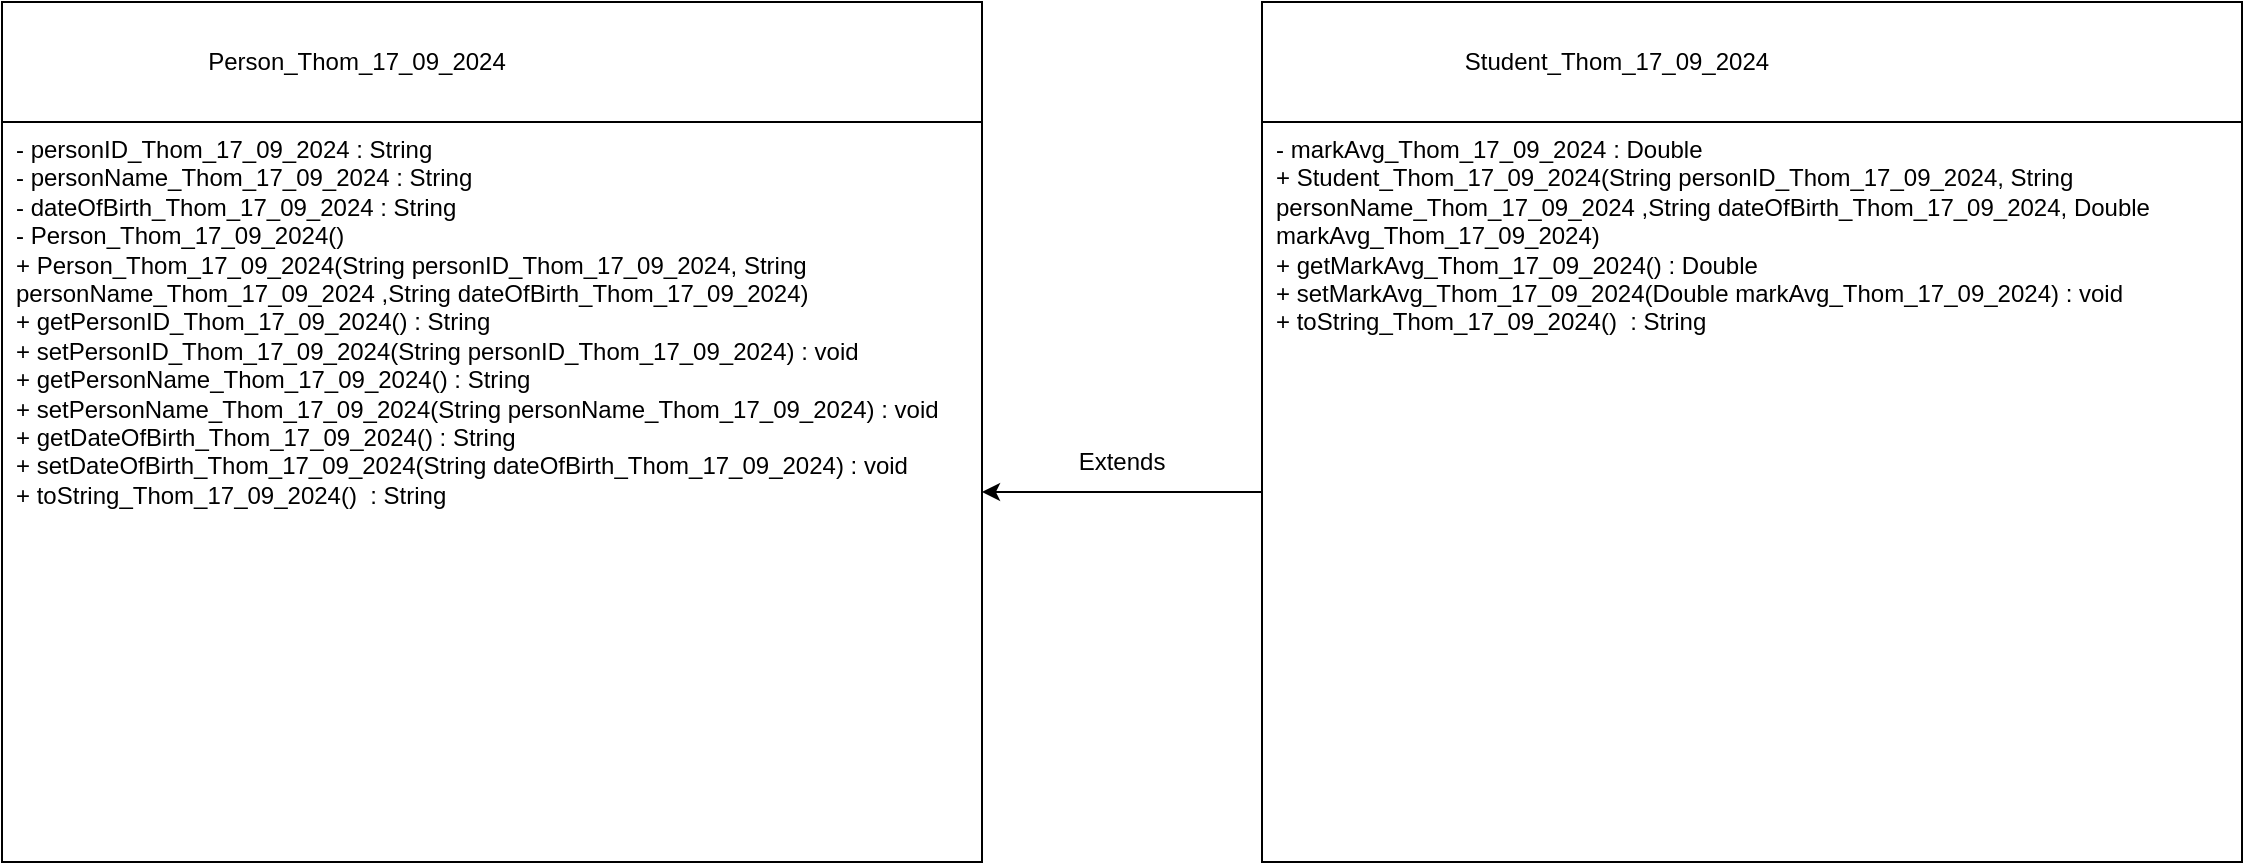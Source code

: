 <mxfile version="24.7.14">
  <diagram name="Trang-1" id="aXrVIZnBGIT7LerLcOTE">
    <mxGraphModel dx="1024" dy="503" grid="1" gridSize="10" guides="1" tooltips="1" connect="1" arrows="1" fold="1" page="1" pageScale="1" pageWidth="827" pageHeight="1169" math="0" shadow="0">
      <root>
        <mxCell id="0" />
        <mxCell id="1" parent="0" />
        <mxCell id="Kmvjv3kBQGAHPP00dv3X-1" value="" style="rounded=0;whiteSpace=wrap;html=1;" vertex="1" parent="1">
          <mxGeometry x="70" y="50" width="490" height="60" as="geometry" />
        </mxCell>
        <mxCell id="Kmvjv3kBQGAHPP00dv3X-2" value="" style="rounded=0;whiteSpace=wrap;html=1;" vertex="1" parent="1">
          <mxGeometry x="70" y="110" width="490" height="370" as="geometry" />
        </mxCell>
        <mxCell id="Kmvjv3kBQGAHPP00dv3X-3" value="Person_Thom_17_09_2024" style="text;html=1;align=center;verticalAlign=middle;whiteSpace=wrap;rounded=0;" vertex="1" parent="1">
          <mxGeometry x="165" y="62.5" width="165" height="35" as="geometry" />
        </mxCell>
        <mxCell id="Kmvjv3kBQGAHPP00dv3X-4" value="- personID&lt;span style=&quot;text-align: center;&quot;&gt;_Thom_17_09_2024 : String&amp;nbsp;&lt;/span&gt;&lt;div&gt;&lt;span style=&quot;text-align: center;&quot;&gt;- personName&lt;/span&gt;&lt;span style=&quot;text-align: center; background-color: initial;&quot;&gt;_Thom_17_09_2024 : String&amp;nbsp;&lt;/span&gt;&lt;/div&gt;&lt;div&gt;&lt;span style=&quot;text-align: center; background-color: initial;&quot;&gt;- dateOfBirth&lt;/span&gt;&lt;span style=&quot;text-align: center; background-color: initial;&quot;&gt;_Thom_17_09_2024 : String&amp;nbsp;&lt;/span&gt;&lt;/div&gt;&lt;div&gt;&lt;span style=&quot;text-align: center; background-color: initial;&quot;&gt;- Person&lt;/span&gt;&lt;span style=&quot;text-align: center; background-color: initial;&quot;&gt;_Thom_17_09_2024()&amp;nbsp;&lt;/span&gt;&lt;/div&gt;&lt;div&gt;+ Person&lt;span style=&quot;text-align: center; background-color: initial;&quot;&gt;_Thom_17_09_2024(String personID&lt;/span&gt;&lt;span style=&quot;text-align: center; background-color: initial;&quot;&gt;_Thom_17_09_2024&lt;/span&gt;&lt;span style=&quot;background-color: initial; text-align: center;&quot;&gt;, String personName&lt;/span&gt;&lt;span style=&quot;text-align: center; background-color: initial;&quot;&gt;_Thom_17_09_2024&lt;/span&gt;&lt;span style=&quot;background-color: initial; text-align: center;&quot;&gt;&amp;nbsp;,String dateOfBirth&lt;/span&gt;&lt;span style=&quot;text-align: center; background-color: initial;&quot;&gt;_Thom_17_09_2024&lt;/span&gt;&lt;span style=&quot;background-color: initial; text-align: center;&quot;&gt;)&lt;/span&gt;&lt;/div&gt;&lt;div&gt;&lt;span style=&quot;text-align: center; background-color: initial;&quot;&gt;+ getPersonID&lt;/span&gt;&lt;span style=&quot;text-align: center; background-color: initial;&quot;&gt;_Thom_17_09_2024() : String&amp;nbsp;&lt;/span&gt;&lt;/div&gt;&lt;div&gt;&lt;span style=&quot;text-align: center; background-color: initial;&quot;&gt;+ setPersonID&lt;/span&gt;&lt;span style=&quot;text-align: center; background-color: initial;&quot;&gt;_Thom_17_09_2024(String personID&lt;/span&gt;&lt;span style=&quot;text-align: center; background-color: initial;&quot;&gt;_Thom_17_09_2024&lt;/span&gt;&lt;span style=&quot;background-color: initial; text-align: center;&quot;&gt;) : void&lt;/span&gt;&lt;/div&gt;&lt;div&gt;&lt;span style=&quot;background-color: initial; text-align: center;&quot;&gt;+ getPersonName&lt;/span&gt;&lt;span style=&quot;text-align: center; background-color: initial;&quot;&gt;_Thom_17_09_2024() : String&lt;/span&gt;&lt;/div&gt;&lt;div&gt;&lt;span style=&quot;text-align: center; background-color: initial;&quot;&gt;+ setPersonName&lt;/span&gt;&lt;span style=&quot;text-align: center; background-color: initial;&quot;&gt;_Thom_17_09_2024(String personName&lt;/span&gt;&lt;span style=&quot;text-align: center; background-color: initial;&quot;&gt;_Thom_17_09_2024&lt;/span&gt;&lt;span style=&quot;background-color: initial; text-align: center;&quot;&gt;) : void&lt;/span&gt;&lt;/div&gt;&lt;div&gt;&lt;span style=&quot;background-color: initial; text-align: center;&quot;&gt;+ getDateOfBirth&lt;/span&gt;&lt;span style=&quot;text-align: center; background-color: initial;&quot;&gt;_Thom_17_09_2024() : String&amp;nbsp;&lt;/span&gt;&lt;/div&gt;&lt;div&gt;&lt;span style=&quot;text-align: center; background-color: initial;&quot;&gt;+ setDateOfBirth&lt;/span&gt;&lt;span style=&quot;text-align: center; background-color: initial;&quot;&gt;_Thom_17_09_2024(String dateOfBirth&lt;/span&gt;&lt;span style=&quot;text-align: center; background-color: initial;&quot;&gt;_Thom_17_09_2024&lt;/span&gt;&lt;span style=&quot;background-color: initial; text-align: center;&quot;&gt;) : void&lt;/span&gt;&lt;/div&gt;&lt;div&gt;&lt;span style=&quot;background-color: initial; text-align: center;&quot;&gt;+ toString&lt;/span&gt;&lt;span style=&quot;text-align: center; background-color: initial;&quot;&gt;_Thom_17_09_2024&lt;/span&gt;&lt;span style=&quot;background-color: initial; text-align: center;&quot;&gt;()&amp;nbsp; : String&lt;/span&gt;&lt;/div&gt;" style="text;html=1;align=left;verticalAlign=top;whiteSpace=wrap;rounded=0;" vertex="1" parent="1">
          <mxGeometry x="75" y="110" width="480" height="370" as="geometry" />
        </mxCell>
        <mxCell id="Kmvjv3kBQGAHPP00dv3X-5" value="" style="rounded=0;whiteSpace=wrap;html=1;" vertex="1" parent="1">
          <mxGeometry x="700" y="50" width="490" height="60" as="geometry" />
        </mxCell>
        <mxCell id="Kmvjv3kBQGAHPP00dv3X-6" value="" style="rounded=0;whiteSpace=wrap;html=1;" vertex="1" parent="1">
          <mxGeometry x="700" y="110" width="490" height="370" as="geometry" />
        </mxCell>
        <mxCell id="Kmvjv3kBQGAHPP00dv3X-7" value="Student_Thom_17_09_2024" style="text;html=1;align=center;verticalAlign=middle;whiteSpace=wrap;rounded=0;" vertex="1" parent="1">
          <mxGeometry x="795" y="62.5" width="165" height="35" as="geometry" />
        </mxCell>
        <mxCell id="Kmvjv3kBQGAHPP00dv3X-8" value="- markAvg&lt;span style=&quot;text-align: center;&quot;&gt;_Thom_17_09_2024 : Double&lt;/span&gt;&lt;span style=&quot;background-color: initial; text-align: center;&quot;&gt;&amp;nbsp;&lt;/span&gt;&lt;div&gt;+ Student&lt;span style=&quot;text-align: center; background-color: initial;&quot;&gt;_Thom_17_09_2024(String personID&lt;/span&gt;&lt;span style=&quot;text-align: center; background-color: initial;&quot;&gt;_Thom_17_09_2024&lt;/span&gt;&lt;span style=&quot;background-color: initial; text-align: center;&quot;&gt;, String personName&lt;/span&gt;&lt;span style=&quot;text-align: center; background-color: initial;&quot;&gt;_Thom_17_09_2024&lt;/span&gt;&lt;span style=&quot;background-color: initial; text-align: center;&quot;&gt;&amp;nbsp;,String dateOfBirth&lt;/span&gt;&lt;span style=&quot;text-align: center; background-color: initial;&quot;&gt;_Thom_17_09_2024, Double markAvg&lt;/span&gt;&lt;span style=&quot;text-align: center; background-color: initial;&quot;&gt;_Thom_17_09_2024&lt;/span&gt;&lt;span style=&quot;background-color: initial; text-align: center;&quot;&gt;)&lt;/span&gt;&lt;/div&gt;&lt;div&gt;&lt;span style=&quot;text-align: center; background-color: initial;&quot;&gt;+ getMarkAvg&lt;/span&gt;&lt;span style=&quot;text-align: center; background-color: initial;&quot;&gt;_Thom_17_09_2024() : Double&amp;nbsp;&lt;/span&gt;&lt;/div&gt;&lt;div&gt;&lt;span style=&quot;text-align: center; background-color: initial;&quot;&gt;+ setMarkAvg&lt;/span&gt;&lt;span style=&quot;text-align: center; background-color: initial;&quot;&gt;_Thom_17_09_2024(Double markAvg&lt;/span&gt;&lt;span style=&quot;text-align: center; background-color: initial;&quot;&gt;_Thom_17_09_2024&lt;/span&gt;&lt;span style=&quot;background-color: initial; text-align: center;&quot;&gt;) : void&lt;/span&gt;&lt;/div&gt;&lt;div&gt;&lt;span style=&quot;background-color: initial; text-align: center;&quot;&gt;+ toString&lt;/span&gt;&lt;span style=&quot;text-align: center; background-color: initial;&quot;&gt;_Thom_17_09_2024&lt;/span&gt;&lt;span style=&quot;background-color: initial; text-align: center;&quot;&gt;()&amp;nbsp; : String&lt;/span&gt;&lt;/div&gt;" style="text;html=1;align=left;verticalAlign=top;whiteSpace=wrap;rounded=0;" vertex="1" parent="1">
          <mxGeometry x="705" y="110" width="480" height="370" as="geometry" />
        </mxCell>
        <mxCell id="Kmvjv3kBQGAHPP00dv3X-9" value="" style="endArrow=classic;html=1;rounded=0;exitX=0;exitY=0.5;exitDx=0;exitDy=0;entryX=1;entryY=0.5;entryDx=0;entryDy=0;" edge="1" parent="1" source="Kmvjv3kBQGAHPP00dv3X-6" target="Kmvjv3kBQGAHPP00dv3X-2">
          <mxGeometry width="50" height="50" relative="1" as="geometry">
            <mxPoint x="740" y="290" as="sourcePoint" />
            <mxPoint x="790" y="240" as="targetPoint" />
          </mxGeometry>
        </mxCell>
        <mxCell id="Kmvjv3kBQGAHPP00dv3X-10" value="Extends" style="text;html=1;align=center;verticalAlign=middle;whiteSpace=wrap;rounded=0;" vertex="1" parent="1">
          <mxGeometry x="610" y="270" width="40" height="20" as="geometry" />
        </mxCell>
      </root>
    </mxGraphModel>
  </diagram>
</mxfile>
